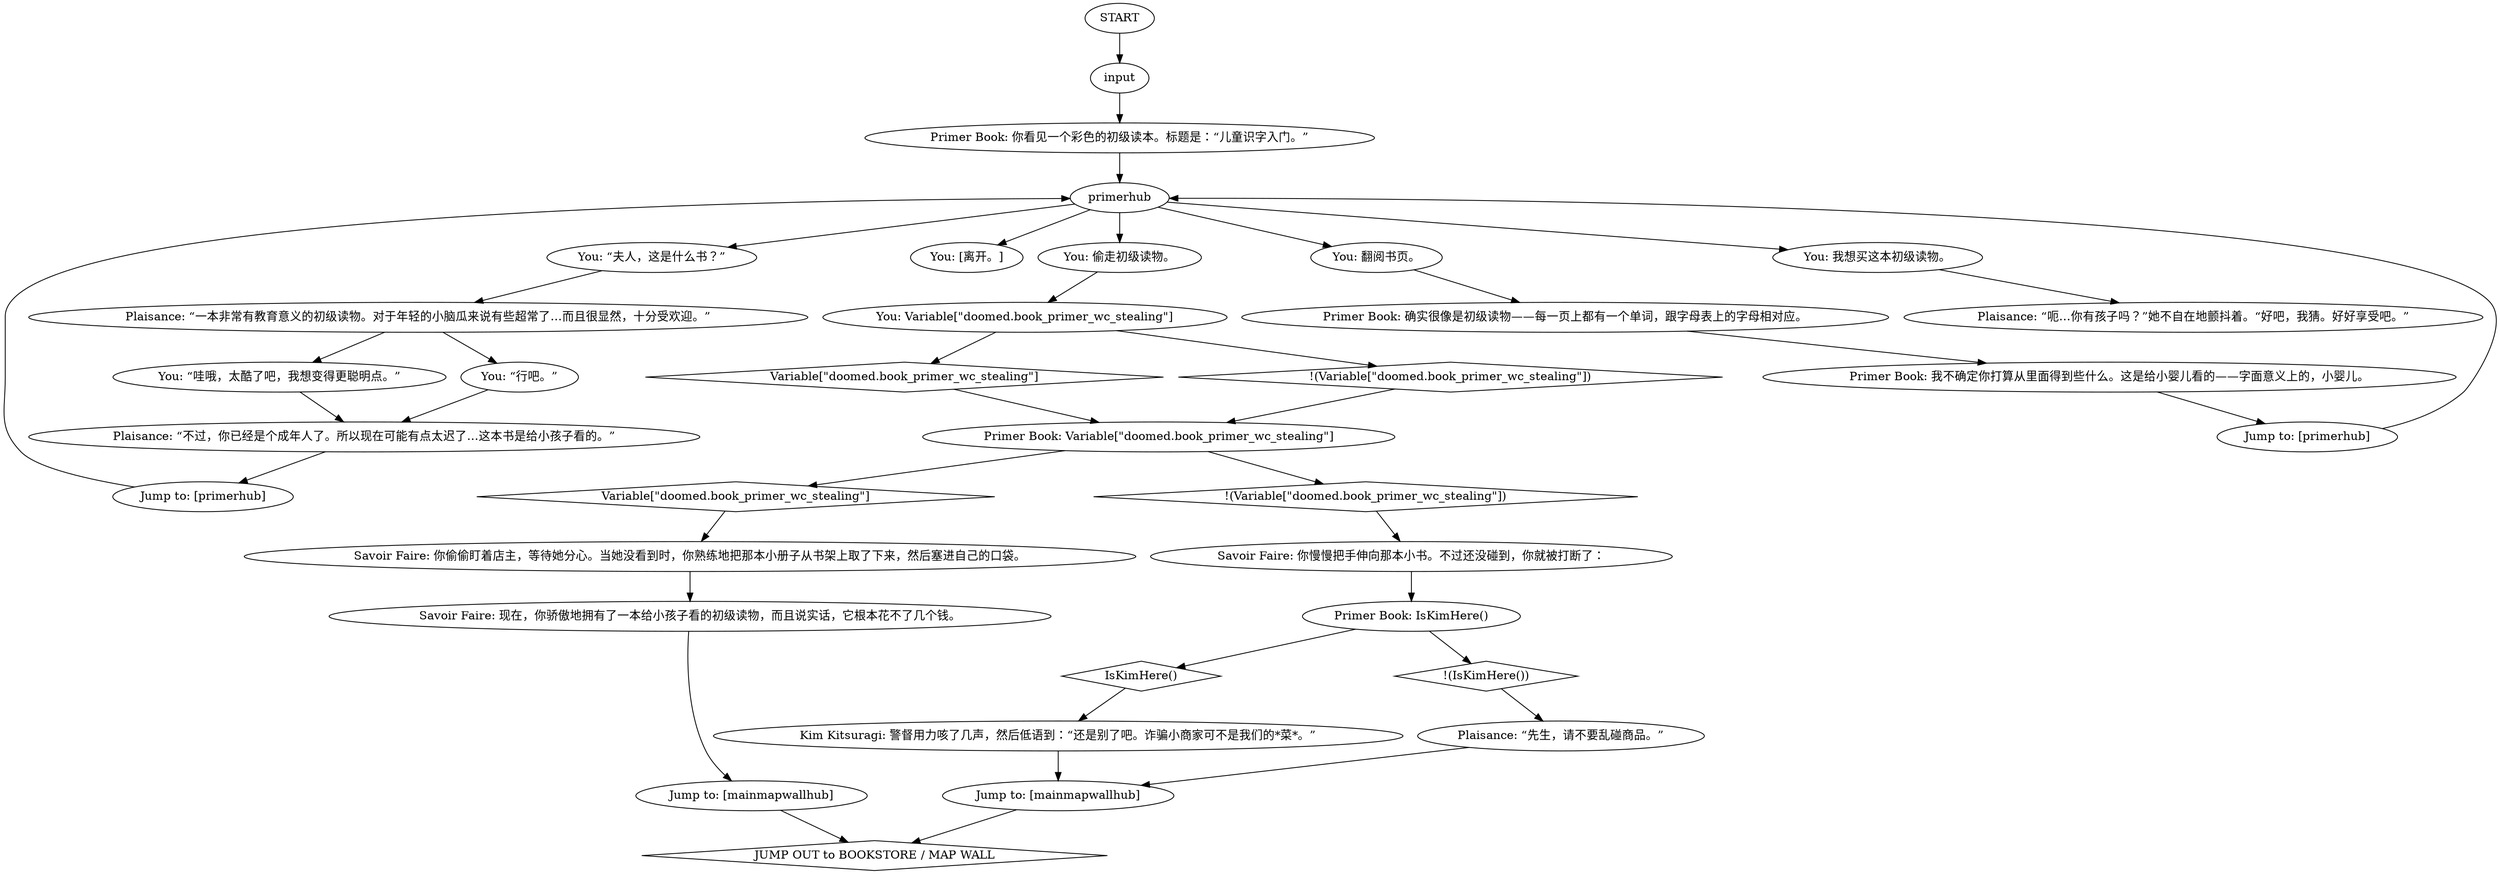 # BOOKSTORE / PRIMERBOOK
# A primer-book (quest item for Arx)
# ==================================================
digraph G {
	  0 [label="START"];
	  1 [label="input"];
	  2 [label="You: “夫人，这是什么书？”"];
	  4 [label="Plaisance: “一本非常有教育意义的初级读物。对于年轻的小脑瓜来说有些超常了…而且很显然，十分受欢迎。”"];
	  5 [label="Plaisance: “不过，你已经是个成年人了。所以现在可能有点太迟了…这本书是给小孩子看的。”"];
	  6 [label="Savoir Faire: 现在，你骄傲地拥有了一本给小孩子看的初级读物，而且说实话，它根本花不了几个钱。"];
	  7 [label="Primer Book: 确实很像是初级读物——每一页上都有一个单词，跟字母表上的字母相对应。"];
	  8 [label="You: “哇哦，太酷了吧，我想变得更聪明点。”"];
	  9 [label="Primer Book: IsKimHere()"];
	  10 [label="IsKimHere()", shape=diamond];
	  11 [label="!(IsKimHere())", shape=diamond];
	  12 [label="You: “行吧。”"];
	  13 [label="Plaisance: “呃…你有孩子吗？”她不自在地颤抖着。“好吧，我猜。好好享受吧。”"];
	  14 [label="Primer Book: 我不确定你打算从里面得到些什么。这是给小婴儿看的——字面意义上的，小婴儿。"];
	  15 [label="Jump to: [primerhub]"];
	  16 [label="Savoir Faire: 你慢慢把手伸向那本小书。不过还没碰到，你就被打断了："];
	  17 [label="Jump to: [mainmapwallhub]"];
	  18 [label="Primer Book: Variable[\"doomed.book_primer_wc_stealing\"]"];
	  19 [label="Variable[\"doomed.book_primer_wc_stealing\"]", shape=diamond];
	  20 [label="!(Variable[\"doomed.book_primer_wc_stealing\"])", shape=diamond];
	  21 [label="Plaisance: “先生，请不要乱碰商品。”"];
	  22 [label="You: [离开。]"];
	  23 [label="primerhub"];
	  24 [label="Savoir Faire: 你偷偷盯着店主，等待她分心。当她没看到时，你熟练地把那本小册子从书架上取了下来，然后塞进自己的口袋。"];
	  25 [label="Primer Book: 你看见一个彩色的初级读本。标题是：“儿童识字入门。”"];
	  26 [label="You: 偷走初级读物。"];
	  27 [label="You: Variable[\"doomed.book_primer_wc_stealing\"]"];
	  28 [label="Variable[\"doomed.book_primer_wc_stealing\"]", shape=diamond];
	  29 [label="!(Variable[\"doomed.book_primer_wc_stealing\"])", shape=diamond];
	  30 [label="Kim Kitsuragi: 警督用力咳了几声，然后低语到：“还是别了吧。诈骗小商家可不是我们的*菜*。”"];
	  31 [label="You: 翻阅书页。"];
	  32 [label="You: 我想买这本初级读物。"];
	  33 [label="Jump to: [primerhub]"];
	  34 [label="Jump to: [mainmapwallhub]"];
	  5720079 [label="JUMP OUT to BOOKSTORE / MAP WALL", shape=diamond];
	  0 -> 1
	  1 -> 25
	  2 -> 4
	  4 -> 8
	  4 -> 12
	  5 -> 15
	  6 -> 17
	  7 -> 14
	  8 -> 5
	  9 -> 10
	  9 -> 11
	  10 -> 30
	  11 -> 21
	  12 -> 5
	  14 -> 33
	  15 -> 23
	  16 -> 9
	  17 -> 5720079
	  18 -> 19
	  18 -> 20
	  19 -> 24
	  20 -> 16
	  21 -> 34
	  23 -> 32
	  23 -> 2
	  23 -> 22
	  23 -> 26
	  23 -> 31
	  24 -> 6
	  25 -> 23
	  26 -> 27
	  27 -> 28
	  27 -> 29
	  28 -> 18
	  29 -> 18
	  30 -> 34
	  31 -> 7
	  32 -> 13
	  33 -> 23
	  34 -> 5720079
}

